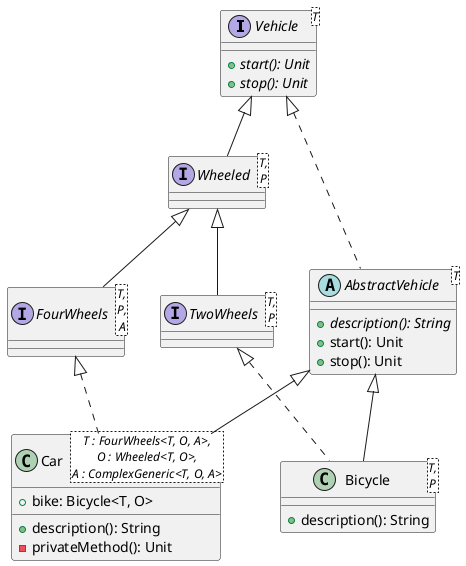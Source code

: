 @startuml
interface Vehicle<T> {
    +{abstract} start(): Unit
    +{abstract} stop(): Unit
}

abstract class AbstractVehicle<T> {
    +{abstract} description(): String
    +start(): Unit
    +stop(): Unit
}

class Bicycle<T,\nP> {
    +description(): String
}

class Car<T : FourWheels<T, O, A>,\nO : Wheeled<T, O>,\nA : ComplexGeneric<T, O, A>> {
    +bike: Bicycle<T, O>
    +description(): String
    -privateMethod(): Unit
}

interface FourWheels<T,\nP,\nA> {
}

interface TwoWheels<T,\nP> {
}

interface Wheeled<T,\nP> {
}

Vehicle <|.. AbstractVehicle
AbstractVehicle <|-- Bicycle
TwoWheels <|.. Bicycle
AbstractVehicle <|-- Car
FourWheels <|.. Car
Wheeled <|-- FourWheels
Wheeled <|-- TwoWheels
Vehicle <|-- Wheeled
@enduml
